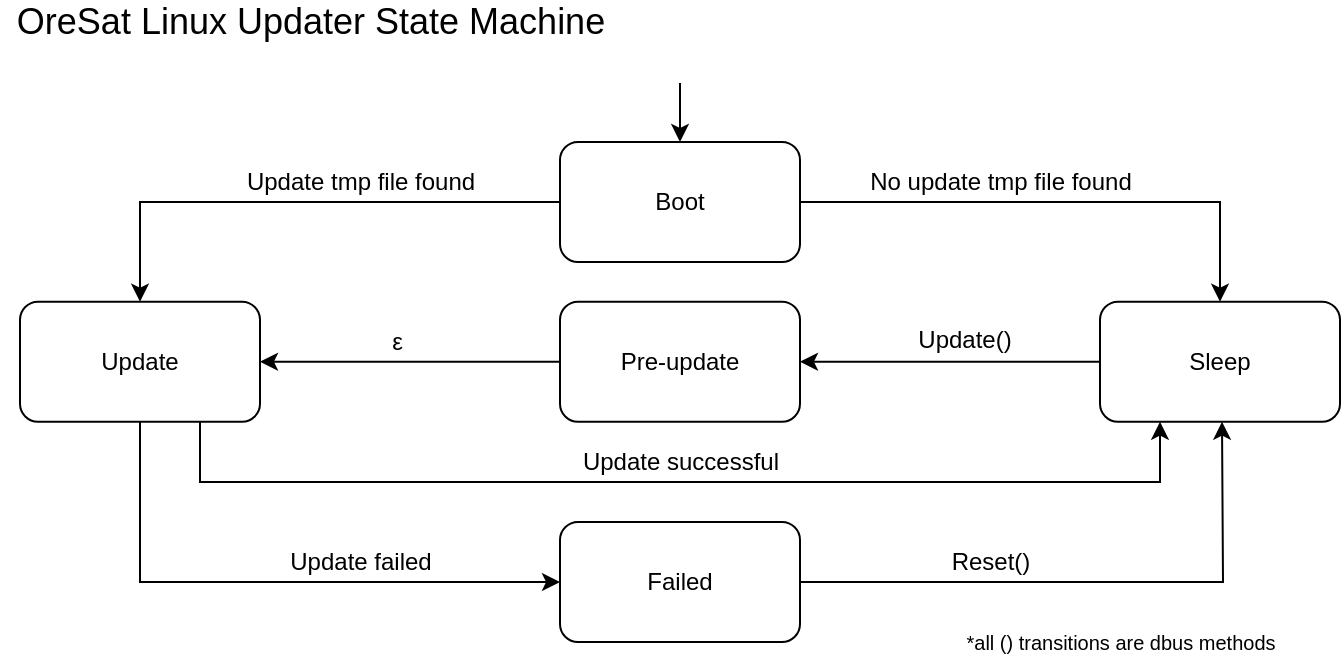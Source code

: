 <mxfile version="13.3.5" type="device"><diagram id="T0sJdWrKB38WB5-cGVn7" name="Page-1"><mxGraphModel dx="1502" dy="412" grid="1" gridSize="10" guides="1" tooltips="1" connect="1" arrows="1" fold="1" page="0" pageScale="1" pageWidth="850" pageHeight="1100" math="0" shadow="0"><root><mxCell id="0"/><mxCell id="1" parent="0"/><mxCell id="DzezM5DeejyPLPSw25Jw-12" value="" style="edgeStyle=orthogonalEdgeStyle;rounded=0;orthogonalLoop=1;jettySize=auto;html=1;exitX=0;exitY=0.5;exitDx=0;exitDy=0;entryX=1;entryY=0.5;entryDx=0;entryDy=0;" parent="1" source="DzezM5DeejyPLPSw25Jw-10" target="DzezM5DeejyPLPSw25Jw-13" edge="1"><mxGeometry relative="1" as="geometry"><Array as="points"><mxPoint x="60" y="240"/><mxPoint x="60" y="240"/></Array><mxPoint x="-120" y="230" as="targetPoint"/></mxGeometry></mxCell><mxCell id="2Z2Wpp6rNTpN6V176Gxv-10" value="Update()" style="text;html=1;align=center;verticalAlign=middle;resizable=0;points=[];labelBackgroundColor=#ffffff;" parent="DzezM5DeejyPLPSw25Jw-12" vertex="1" connectable="0"><mxGeometry x="0.389" y="-42" relative="1" as="geometry"><mxPoint x="35.28" y="31.07" as="offset"/></mxGeometry></mxCell><mxCell id="DzezM5DeejyPLPSw25Jw-10" value="Sleep" style="rounded=1;whiteSpace=wrap;html=1;" parent="1" vertex="1"><mxGeometry x="130" y="209.86" width="120" height="60" as="geometry"/></mxCell><mxCell id="1YGqt5mnrBmNRkJeA3JE-4" value="" style="edgeStyle=orthogonalEdgeStyle;rounded=0;orthogonalLoop=1;jettySize=auto;html=1;entryX=0;entryY=0.5;entryDx=0;entryDy=0;exitX=0.5;exitY=1;exitDx=0;exitDy=0;" parent="1" source="ztERf-3nYfU3-QBFE-wx-6" target="DzezM5DeejyPLPSw25Jw-17" edge="1"><mxGeometry relative="1" as="geometry"><mxPoint x="-150" y="349.86" as="targetPoint"/><Array as="points"><mxPoint x="-350" y="350"/></Array></mxGeometry></mxCell><mxCell id="1YGqt5mnrBmNRkJeA3JE-13" value="Update failed" style="text;html=1;align=center;verticalAlign=middle;resizable=0;points=[];labelBackgroundColor=#ffffff;" parent="1YGqt5mnrBmNRkJeA3JE-4" vertex="1" connectable="0"><mxGeometry x="-0.725" relative="1" as="geometry"><mxPoint x="110" y="30.14" as="offset"/></mxGeometry></mxCell><mxCell id="ztERf-3nYfU3-QBFE-wx-7" value="" style="edgeStyle=orthogonalEdgeStyle;rounded=0;orthogonalLoop=1;jettySize=auto;html=1;fontSize=12;" edge="1" parent="1" source="DzezM5DeejyPLPSw25Jw-13" target="ztERf-3nYfU3-QBFE-wx-6"><mxGeometry relative="1" as="geometry"/></mxCell><mxCell id="ztERf-3nYfU3-QBFE-wx-11" value="ε&amp;nbsp;" style="edgeLabel;html=1;align=center;verticalAlign=middle;resizable=0;points=[];fontSize=12;" vertex="1" connectable="0" parent="ztERf-3nYfU3-QBFE-wx-7"><mxGeometry x="-0.153" y="1" relative="1" as="geometry"><mxPoint x="-16.5" y="-11" as="offset"/></mxGeometry></mxCell><mxCell id="DzezM5DeejyPLPSw25Jw-13" value="Pre-update" style="rounded=1;whiteSpace=wrap;html=1;" parent="1" vertex="1"><mxGeometry x="-140" y="209.86" width="120" height="60" as="geometry"/></mxCell><mxCell id="ztERf-3nYfU3-QBFE-wx-6" value="Update" style="rounded=1;whiteSpace=wrap;html=1;" vertex="1" parent="1"><mxGeometry x="-410" y="209.86" width="120" height="60" as="geometry"/></mxCell><mxCell id="1YGqt5mnrBmNRkJeA3JE-9" value="" style="edgeStyle=orthogonalEdgeStyle;rounded=0;orthogonalLoop=1;jettySize=auto;html=1;entryX=0.25;entryY=1;entryDx=0;entryDy=0;exitX=0.75;exitY=1;exitDx=0;exitDy=0;" parent="1" source="ztERf-3nYfU3-QBFE-wx-6" target="DzezM5DeejyPLPSw25Jw-10" edge="1"><mxGeometry relative="1" as="geometry"><mxPoint x="-490" y="239.86" as="targetPoint"/><Array as="points"><mxPoint x="-320" y="300"/><mxPoint x="160" y="300"/></Array></mxGeometry></mxCell><mxCell id="ztERf-3nYfU3-QBFE-wx-3" value="" style="edgeStyle=orthogonalEdgeStyle;rounded=0;orthogonalLoop=1;jettySize=auto;html=1;entryX=0.5;entryY=1;entryDx=0;entryDy=0;exitX=1;exitY=0.5;exitDx=0;exitDy=0;" edge="1" parent="1" source="DzezM5DeejyPLPSw25Jw-17"><mxGeometry relative="1" as="geometry"><mxPoint x="191" y="310" as="sourcePoint"/><mxPoint x="191" y="269.86" as="targetPoint"/></mxGeometry></mxCell><mxCell id="ztERf-3nYfU3-QBFE-wx-4" value="Reset()" style="edgeLabel;html=1;align=center;verticalAlign=middle;resizable=0;points=[];fontSize=12;" vertex="1" connectable="0" parent="ztERf-3nYfU3-QBFE-wx-3"><mxGeometry x="0.058" y="-3" relative="1" as="geometry"><mxPoint x="-59.5" y="-13" as="offset"/></mxGeometry></mxCell><mxCell id="DzezM5DeejyPLPSw25Jw-17" value="Failed" style="rounded=1;whiteSpace=wrap;html=1;" parent="1" vertex="1"><mxGeometry x="-140" y="320" width="120" height="60" as="geometry"/></mxCell><mxCell id="DzezM5DeejyPLPSw25Jw-44" value="&lt;font style=&quot;font-size: 18px&quot;&gt;OreSat Linux Updater State Machine&lt;/font&gt;" style="text;html=1;align=center;verticalAlign=middle;resizable=0;points=[];autosize=1;" parent="1" vertex="1"><mxGeometry x="-420" y="60" width="310" height="20" as="geometry"/></mxCell><mxCell id="Or9bkKHmgVjLe4yHG9Gi-8" value="" style="edgeStyle=orthogonalEdgeStyle;rounded=0;orthogonalLoop=1;jettySize=auto;html=1;exitX=1;exitY=0.5;exitDx=0;exitDy=0;" parent="1" source="ztERf-3nYfU3-QBFE-wx-9" target="DzezM5DeejyPLPSw25Jw-10" edge="1"><mxGeometry relative="1" as="geometry"><mxPoint x="190" y="170" as="sourcePoint"/></mxGeometry></mxCell><mxCell id="Or9bkKHmgVjLe4yHG9Gi-13" value="" style="edgeStyle=orthogonalEdgeStyle;rounded=0;orthogonalLoop=1;jettySize=auto;html=1;entryX=0.5;entryY=0;entryDx=0;entryDy=0;exitX=0;exitY=0.5;exitDx=0;exitDy=0;" parent="1" source="ztERf-3nYfU3-QBFE-wx-9" target="ztERf-3nYfU3-QBFE-wx-6" edge="1"><mxGeometry relative="1" as="geometry"><mxPoint x="130" y="140" as="sourcePoint"/><mxPoint x="190" y="240" as="targetPoint"/><Array as="points"><mxPoint x="-350" y="160"/></Array></mxGeometry></mxCell><mxCell id="Or9bkKHmgVjLe4yHG9Gi-29" value="" style="edgeStyle=orthogonalEdgeStyle;rounded=0;orthogonalLoop=1;jettySize=auto;html=1;entryX=0.5;entryY=0;entryDx=0;entryDy=0;" parent="1" source="Or9bkKHmgVjLe4yHG9Gi-28" target="ztERf-3nYfU3-QBFE-wx-9" edge="1"><mxGeometry relative="1" as="geometry"><mxPoint x="190" y="100" as="targetPoint"/></mxGeometry></mxCell><mxCell id="Or9bkKHmgVjLe4yHG9Gi-28" value="" style="rounded=1;whiteSpace=wrap;html=1;strokeColor=#FFFFFF;" parent="1" vertex="1"><mxGeometry x="-140" y="80" width="120" height="20" as="geometry"/></mxCell><mxCell id="Or9bkKHmgVjLe4yHG9Gi-32" value="No update tmp file found" style="text;html=1;align=center;verticalAlign=middle;resizable=0;points=[];autosize=1;" parent="1" vertex="1"><mxGeometry y="140" width="160" height="20" as="geometry"/></mxCell><mxCell id="1YGqt5mnrBmNRkJeA3JE-10" value="Update successful" style="text;html=1;align=center;verticalAlign=middle;resizable=0;points=[];autosize=1;" parent="1" vertex="1"><mxGeometry x="-140" y="280" width="120" height="20" as="geometry"/></mxCell><mxCell id="1YGqt5mnrBmNRkJeA3JE-14" value="&lt;font style=&quot;font-size: 10px&quot;&gt;*all () transitions are dbus methods&lt;/font&gt;" style="text;html=1;align=center;verticalAlign=middle;resizable=0;points=[];autosize=1;" parent="1" vertex="1"><mxGeometry x="50" y="370" width="180" height="20" as="geometry"/></mxCell><mxCell id="ztERf-3nYfU3-QBFE-wx-5" value="Update tmp file found" style="text;html=1;align=center;verticalAlign=middle;resizable=0;points=[];autosize=1;" vertex="1" parent="1"><mxGeometry x="-310" y="140" width="140" height="20" as="geometry"/></mxCell><mxCell id="ztERf-3nYfU3-QBFE-wx-9" value="Boot" style="rounded=1;whiteSpace=wrap;html=1;fontSize=12;" vertex="1" parent="1"><mxGeometry x="-140" y="130" width="120" height="60" as="geometry"/></mxCell></root></mxGraphModel></diagram></mxfile>
